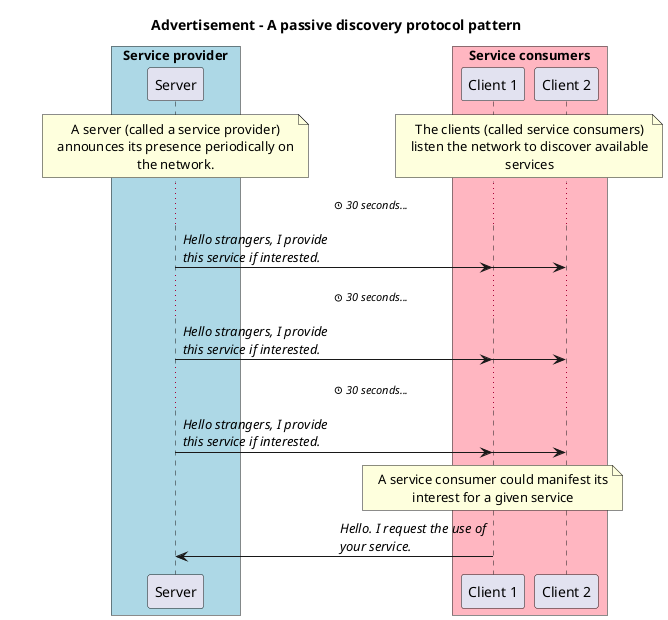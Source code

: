 @startuml advertisement
!pragma teoz true
skinparam boxPadding 100
skinparam maxMessageSize 150
skinparam noteTextAlignment center
skinparam sequenceMessageAlign direction
skinparam wrapWidth 250

title "Advertisement - A passive discovery protocol pattern"

box "Service provider" #LightBlue
  participant "Server" as server
end box

box "Service consumers" #LightPink
  participant "Client 1" as client1
  participant "Client 2" as client2
end box

note over server
A server (called a service provider) announces its presence periodically on the network.
end note

/ note over client1, client2
The clients (called service consumers) listen the network to discover available services
end note

... <&clock> <i>30 seconds...</i> ...

server -> client1: <i>Hello strangers, I provide this service if interested.</i>
& server -> client2

... <&clock> <i>30 seconds...</i> ...

server -> client1: <i>Hello strangers, I provide this service if interested.</i>
& server -> client2

... <&clock> <i>30 seconds...</i> ...

server -> client1: <i>Hello strangers, I provide this service if interested.</i>
& server -> client2

note over client1
A service consumer could manifest its interest for a given service
end note

client1 -> server: <i>Hello. I request the use of your service.</i>
@enduml
